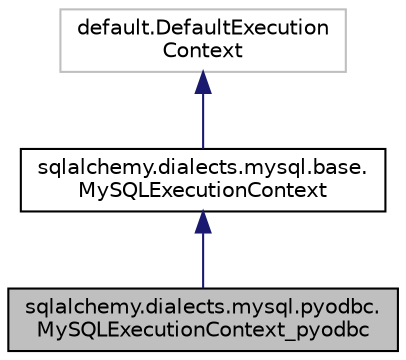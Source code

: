 digraph "sqlalchemy.dialects.mysql.pyodbc.MySQLExecutionContext_pyodbc"
{
 // LATEX_PDF_SIZE
  edge [fontname="Helvetica",fontsize="10",labelfontname="Helvetica",labelfontsize="10"];
  node [fontname="Helvetica",fontsize="10",shape=record];
  Node1 [label="sqlalchemy.dialects.mysql.pyodbc.\lMySQLExecutionContext_pyodbc",height=0.2,width=0.4,color="black", fillcolor="grey75", style="filled", fontcolor="black",tooltip=" "];
  Node2 -> Node1 [dir="back",color="midnightblue",fontsize="10",style="solid",fontname="Helvetica"];
  Node2 [label="sqlalchemy.dialects.mysql.base.\lMySQLExecutionContext",height=0.2,width=0.4,color="black", fillcolor="white", style="filled",URL="$classsqlalchemy_1_1dialects_1_1mysql_1_1base_1_1MySQLExecutionContext.html",tooltip=" "];
  Node3 -> Node2 [dir="back",color="midnightblue",fontsize="10",style="solid",fontname="Helvetica"];
  Node3 [label="default.DefaultExecution\lContext",height=0.2,width=0.4,color="grey75", fillcolor="white", style="filled",tooltip=" "];
}
